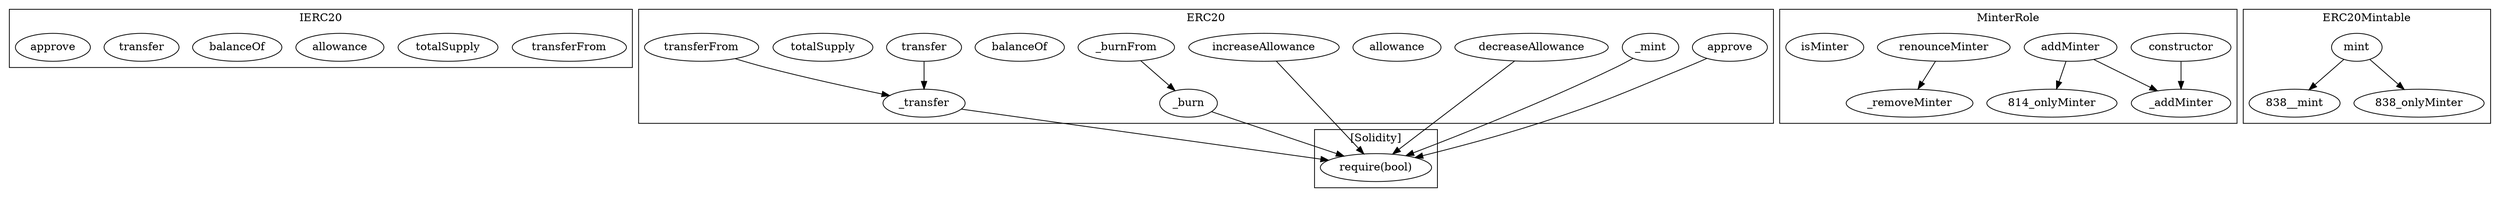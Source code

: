 strict digraph {
subgraph cluster_194_IERC20 {
label = "IERC20"
"194_transferFrom" [label="transferFrom"]
"194_totalSupply" [label="totalSupply"]
"194_allowance" [label="allowance"]
"194_balanceOf" [label="balanceOf"]
"194_transfer" [label="transfer"]
"194_approve" [label="approve"]
}subgraph cluster_622_ERC20 {
label = "ERC20"
"622__burn" [label="_burn"]
"622_increaseAllowance" [label="increaseAllowance"]
"622_decreaseAllowance" [label="decreaseAllowance"]
"622__burnFrom" [label="_burnFrom"]
"622_allowance" [label="allowance"]
"622_transfer" [label="transfer"]
"622_transferFrom" [label="transferFrom"]
"622__transfer" [label="_transfer"]
"622_balanceOf" [label="balanceOf"]
"622__mint" [label="_mint"]
"622_totalSupply" [label="totalSupply"]
"622_approve" [label="approve"]
"622_transfer" -> "622__transfer"
"622__burnFrom" -> "622__burn"
"622_transferFrom" -> "622__transfer"
}subgraph cluster_814_MinterRole {
label = "MinterRole"
"814_constructor" [label="constructor"]
"814_addMinter" [label="addMinter"]
"814__removeMinter" [label="_removeMinter"]
"814_renounceMinter" [label="renounceMinter"]
"814__addMinter" [label="_addMinter"]
"814_isMinter" [label="isMinter"]
"814_renounceMinter" -> "814__removeMinter"
"814_addMinter" -> "814__addMinter"
"814_addMinter" -> "814_onlyMinter"
"814_constructor" -> "814__addMinter"
}subgraph cluster_838_ERC20Mintable {
label = "ERC20Mintable"
"838_mint" [label="mint"]
"838_mint" -> "838__mint"
"838_mint" -> "838_onlyMinter"
}subgraph cluster_solidity {
label = "[Solidity]"
"require(bool)" 
"622_decreaseAllowance" -> "require(bool)"
"622_increaseAllowance" -> "require(bool)"
"622__transfer" -> "require(bool)"
"622_approve" -> "require(bool)"
"622__mint" -> "require(bool)"
"622__burn" -> "require(bool)"
}
}
